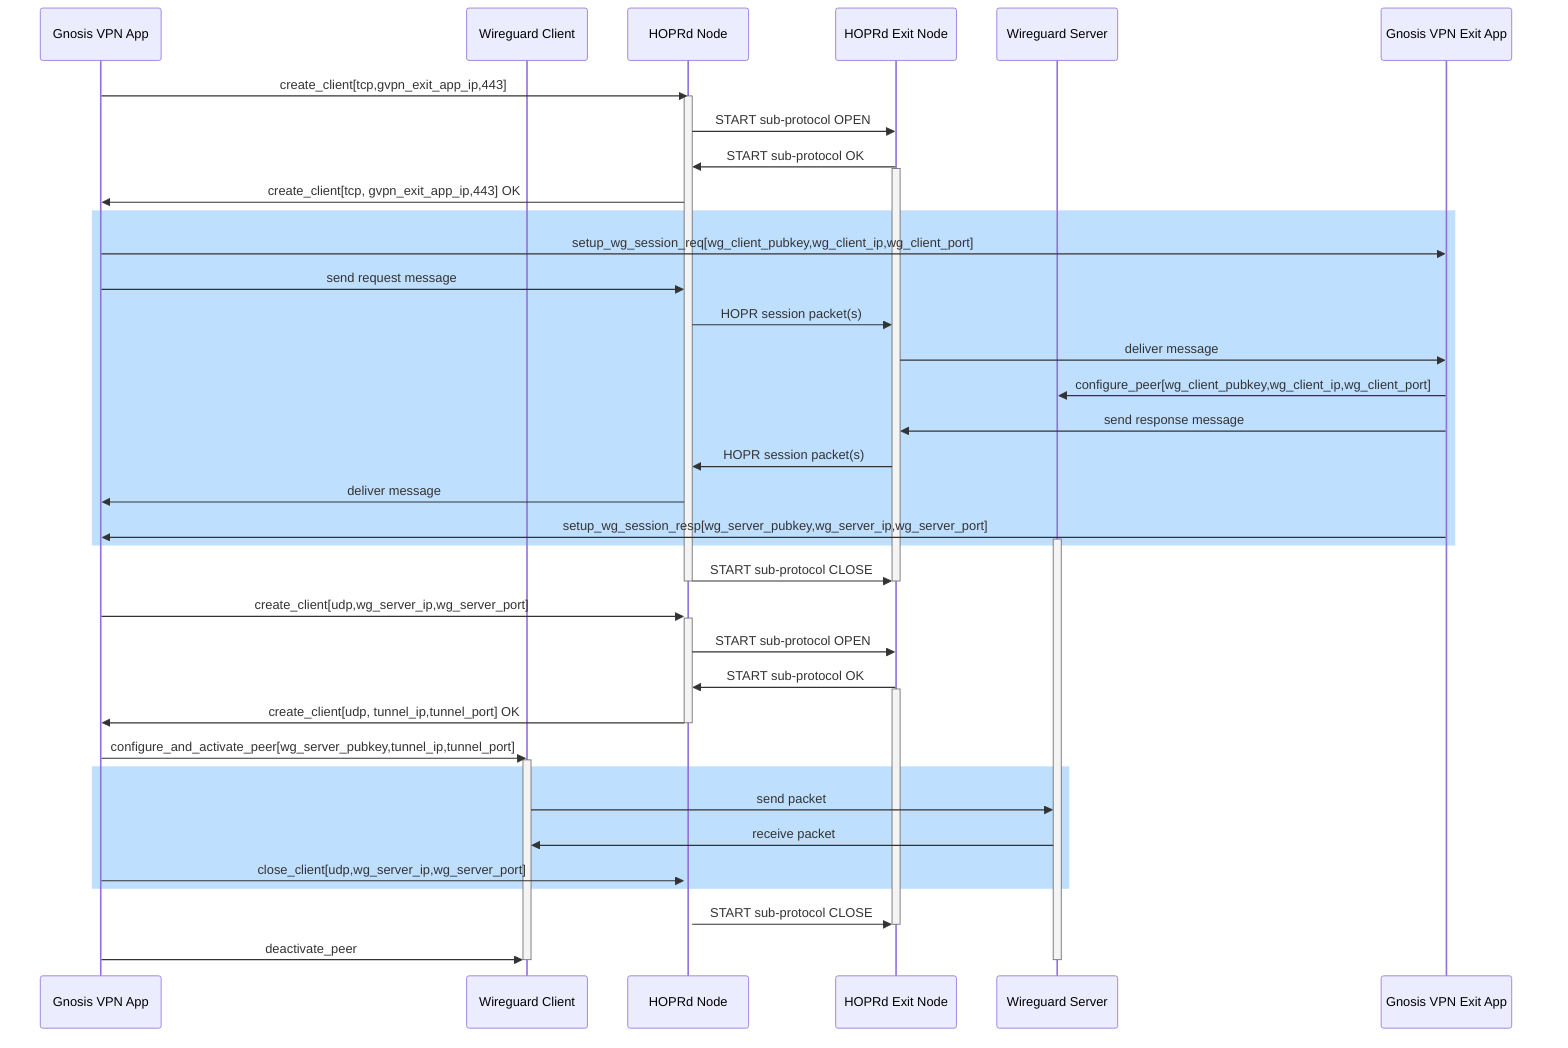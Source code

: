 sequenceDiagram
    participant gnosisvpn as Gnosis VPN App
    participant wg as Wireguard Client
    participant hoprd as HOPRd Node
    participant ex_hoprd as HOPRd Exit Node
    participant ex_wg as Wireguard Server
    participant ex_gnosisvpn as Gnosis VPN Exit App

    gnosisvpn->>hoprd: create_client[tcp,gvpn_exit_app_ip,443]
    activate hoprd
    hoprd->>ex_hoprd: START sub-protocol OPEN
    ex_hoprd->>hoprd: START sub-protocol OK
    activate ex_hoprd
    hoprd->>gnosisvpn: create_client[tcp, gvpn_exit_app_ip,443] OK

    rect rgb(191, 223, 255)
        gnosisvpn->>ex_gnosisvpn: setup_wg_session_req[wg_client_pubkey,wg_client_ip,wg_client_port]
        gnosisvpn->>hoprd: send request message
        hoprd->>ex_hoprd: HOPR session packet(s)
        ex_hoprd->>ex_gnosisvpn: deliver message
        ex_gnosisvpn->>ex_wg: configure_peer[wg_client_pubkey,wg_client_ip,wg_client_port]
        ex_gnosisvpn->>ex_hoprd: send response message
        ex_hoprd->>hoprd: HOPR session packet(s)
        hoprd->>gnosisvpn: deliver message
        ex_gnosisvpn->>gnosisvpn: setup_wg_session_resp[wg_server_pubkey,wg_server_ip,wg_server_port]
        activate ex_wg
    end

    hoprd->>ex_hoprd: START sub-protocol CLOSE
    deactivate hoprd
    deactivate ex_hoprd

    gnosisvpn->>+hoprd: create_client[udp,wg_server_ip,wg_server_port]
    hoprd->>ex_hoprd: START sub-protocol OPEN
    ex_hoprd->>hoprd: START sub-protocol OK
    activate ex_hoprd
    hoprd->>-gnosisvpn: create_client[udp, tunnel_ip,tunnel_port] OK

    gnosisvpn->>wg: configure_and_activate_peer[wg_server_pubkey,tunnel_ip,tunnel_port]
    activate wg
    rect rgb(191, 223, 255)
        wg->>ex_wg: send packet
        ex_wg->>wg: receive packet
        gnosisvpn->>+hoprd: close_client[udp,wg_server_ip,wg_server_port]
    end
    hoprd->>ex_hoprd: START sub-protocol CLOSE
    deactivate ex_hoprd
    gnosisvpn->>wg: deactivate_peer
    deactivate wg
    deactivate ex_wg